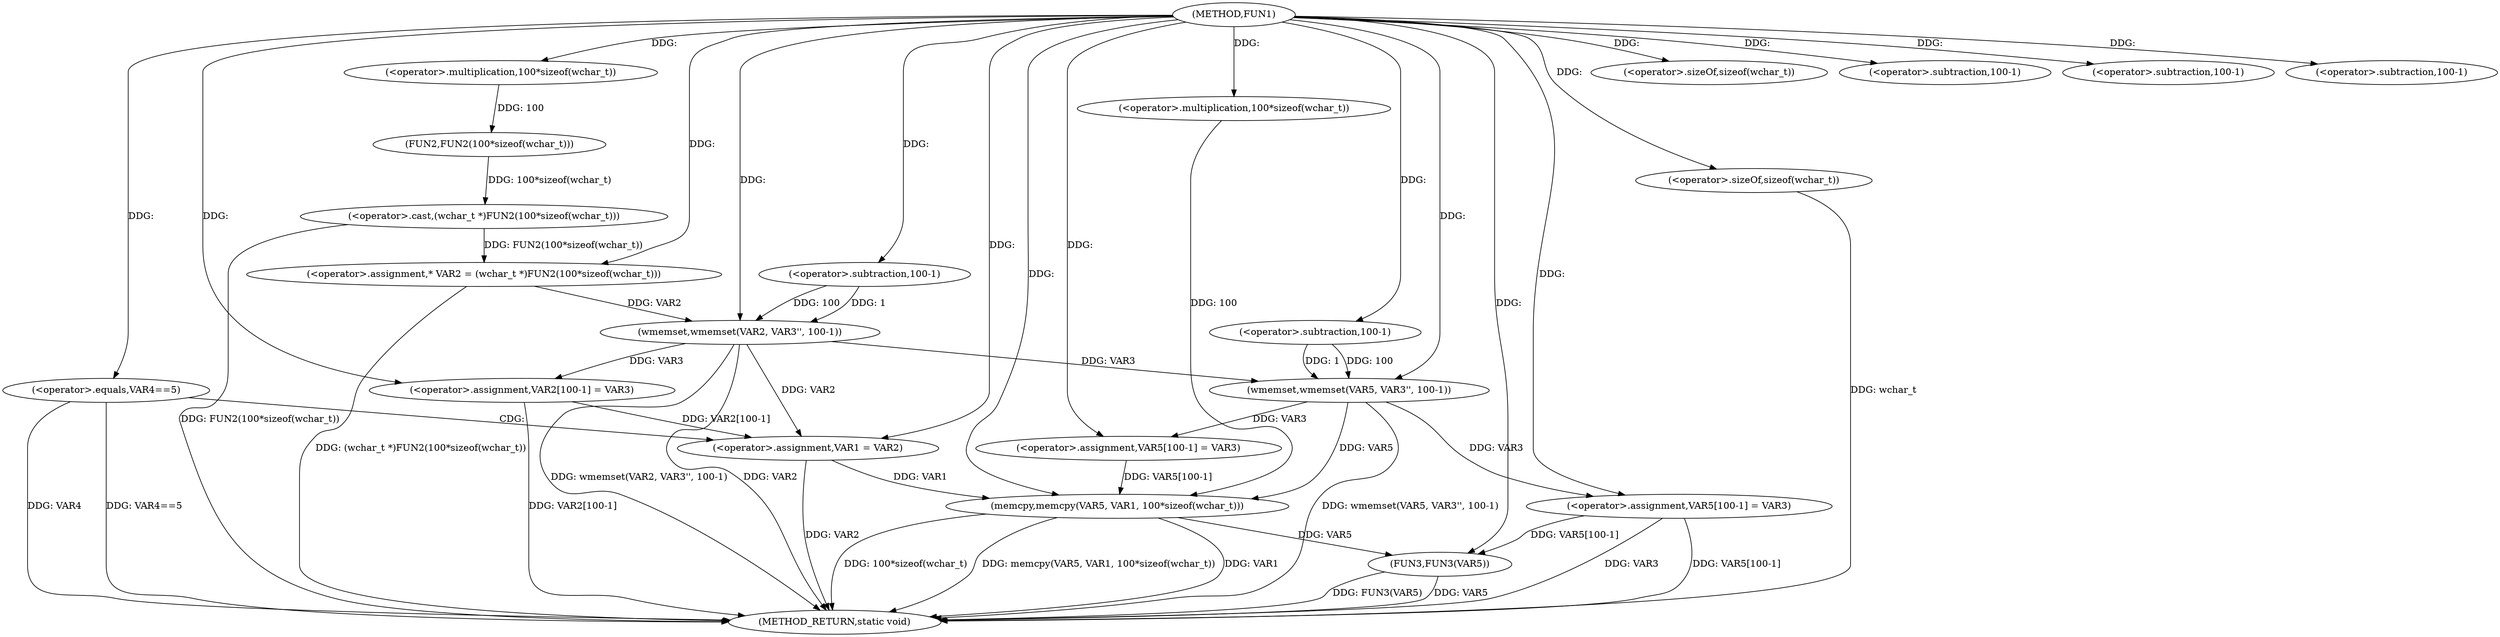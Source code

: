 digraph FUN1 {  
"1000100" [label = "(METHOD,FUN1)" ]
"1000165" [label = "(METHOD_RETURN,static void)" ]
"1000104" [label = "(<operator>.assignment,* VAR2 = (wchar_t *)FUN2(100*sizeof(wchar_t)))" ]
"1000106" [label = "(<operator>.cast,(wchar_t *)FUN2(100*sizeof(wchar_t)))" ]
"1000108" [label = "(FUN2,FUN2(100*sizeof(wchar_t)))" ]
"1000109" [label = "(<operator>.multiplication,100*sizeof(wchar_t))" ]
"1000111" [label = "(<operator>.sizeOf,sizeof(wchar_t))" ]
"1000113" [label = "(wmemset,wmemset(VAR2, VAR3'', 100-1))" ]
"1000116" [label = "(<operator>.subtraction,100-1)" ]
"1000119" [label = "(<operator>.assignment,VAR2[100-1] = VAR3)" ]
"1000122" [label = "(<operator>.subtraction,100-1)" ]
"1000127" [label = "(<operator>.equals,VAR4==5)" ]
"1000131" [label = "(<operator>.assignment,VAR1 = VAR2)" ]
"1000136" [label = "(wmemset,wmemset(VAR5, VAR3'', 100-1))" ]
"1000139" [label = "(<operator>.subtraction,100-1)" ]
"1000142" [label = "(<operator>.assignment,VAR5[100-1] = VAR3)" ]
"1000145" [label = "(<operator>.subtraction,100-1)" ]
"1000149" [label = "(memcpy,memcpy(VAR5, VAR1, 100*sizeof(wchar_t)))" ]
"1000152" [label = "(<operator>.multiplication,100*sizeof(wchar_t))" ]
"1000154" [label = "(<operator>.sizeOf,sizeof(wchar_t))" ]
"1000156" [label = "(<operator>.assignment,VAR5[100-1] = VAR3)" ]
"1000159" [label = "(<operator>.subtraction,100-1)" ]
"1000163" [label = "(FUN3,FUN3(VAR5))" ]
  "1000163" -> "1000165"  [ label = "DDG: VAR5"] 
  "1000106" -> "1000165"  [ label = "DDG: FUN2(100*sizeof(wchar_t))"] 
  "1000149" -> "1000165"  [ label = "DDG: VAR1"] 
  "1000156" -> "1000165"  [ label = "DDG: VAR5[100-1]"] 
  "1000113" -> "1000165"  [ label = "DDG: VAR2"] 
  "1000149" -> "1000165"  [ label = "DDG: 100*sizeof(wchar_t)"] 
  "1000154" -> "1000165"  [ label = "DDG: wchar_t"] 
  "1000149" -> "1000165"  [ label = "DDG: memcpy(VAR5, VAR1, 100*sizeof(wchar_t))"] 
  "1000127" -> "1000165"  [ label = "DDG: VAR4==5"] 
  "1000131" -> "1000165"  [ label = "DDG: VAR2"] 
  "1000136" -> "1000165"  [ label = "DDG: wmemset(VAR5, VAR3'', 100-1)"] 
  "1000104" -> "1000165"  [ label = "DDG: (wchar_t *)FUN2(100*sizeof(wchar_t))"] 
  "1000113" -> "1000165"  [ label = "DDG: wmemset(VAR2, VAR3'', 100-1)"] 
  "1000119" -> "1000165"  [ label = "DDG: VAR2[100-1]"] 
  "1000127" -> "1000165"  [ label = "DDG: VAR4"] 
  "1000163" -> "1000165"  [ label = "DDG: FUN3(VAR5)"] 
  "1000156" -> "1000165"  [ label = "DDG: VAR3"] 
  "1000106" -> "1000104"  [ label = "DDG: FUN2(100*sizeof(wchar_t))"] 
  "1000100" -> "1000104"  [ label = "DDG: "] 
  "1000108" -> "1000106"  [ label = "DDG: 100*sizeof(wchar_t)"] 
  "1000109" -> "1000108"  [ label = "DDG: 100"] 
  "1000100" -> "1000109"  [ label = "DDG: "] 
  "1000100" -> "1000111"  [ label = "DDG: "] 
  "1000104" -> "1000113"  [ label = "DDG: VAR2"] 
  "1000100" -> "1000113"  [ label = "DDG: "] 
  "1000116" -> "1000113"  [ label = "DDG: 100"] 
  "1000116" -> "1000113"  [ label = "DDG: 1"] 
  "1000100" -> "1000116"  [ label = "DDG: "] 
  "1000113" -> "1000119"  [ label = "DDG: VAR3"] 
  "1000100" -> "1000119"  [ label = "DDG: "] 
  "1000100" -> "1000122"  [ label = "DDG: "] 
  "1000100" -> "1000127"  [ label = "DDG: "] 
  "1000113" -> "1000131"  [ label = "DDG: VAR2"] 
  "1000119" -> "1000131"  [ label = "DDG: VAR2[100-1]"] 
  "1000100" -> "1000131"  [ label = "DDG: "] 
  "1000100" -> "1000136"  [ label = "DDG: "] 
  "1000113" -> "1000136"  [ label = "DDG: VAR3"] 
  "1000139" -> "1000136"  [ label = "DDG: 100"] 
  "1000139" -> "1000136"  [ label = "DDG: 1"] 
  "1000100" -> "1000139"  [ label = "DDG: "] 
  "1000136" -> "1000142"  [ label = "DDG: VAR3"] 
  "1000100" -> "1000142"  [ label = "DDG: "] 
  "1000100" -> "1000145"  [ label = "DDG: "] 
  "1000142" -> "1000149"  [ label = "DDG: VAR5[100-1]"] 
  "1000136" -> "1000149"  [ label = "DDG: VAR5"] 
  "1000100" -> "1000149"  [ label = "DDG: "] 
  "1000131" -> "1000149"  [ label = "DDG: VAR1"] 
  "1000152" -> "1000149"  [ label = "DDG: 100"] 
  "1000100" -> "1000152"  [ label = "DDG: "] 
  "1000100" -> "1000154"  [ label = "DDG: "] 
  "1000100" -> "1000156"  [ label = "DDG: "] 
  "1000136" -> "1000156"  [ label = "DDG: VAR3"] 
  "1000100" -> "1000159"  [ label = "DDG: "] 
  "1000156" -> "1000163"  [ label = "DDG: VAR5[100-1]"] 
  "1000149" -> "1000163"  [ label = "DDG: VAR5"] 
  "1000100" -> "1000163"  [ label = "DDG: "] 
  "1000127" -> "1000131"  [ label = "CDG: "] 
}
